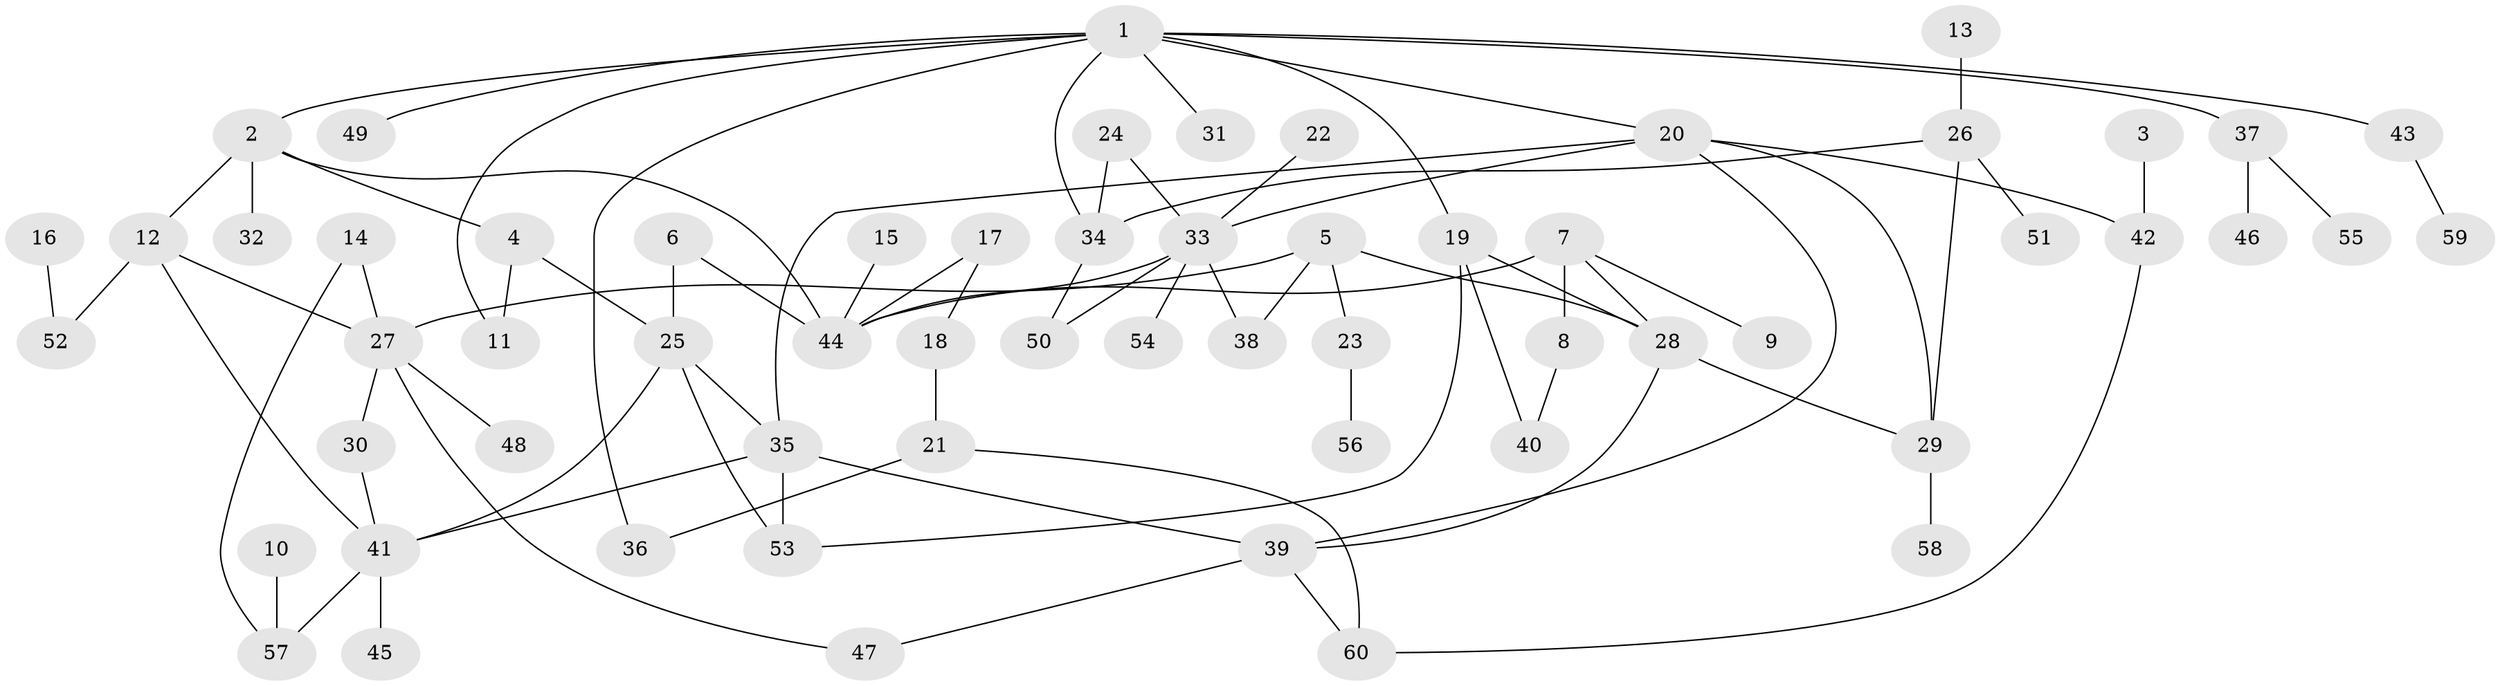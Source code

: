 // original degree distribution, {5: 0.10084033613445378, 6: 0.025210084033613446, 4: 0.05042016806722689, 3: 0.17647058823529413, 2: 0.33613445378151263, 7: 0.008403361344537815, 1: 0.3025210084033613}
// Generated by graph-tools (version 1.1) at 2025/25/03/09/25 03:25:31]
// undirected, 60 vertices, 83 edges
graph export_dot {
graph [start="1"]
  node [color=gray90,style=filled];
  1;
  2;
  3;
  4;
  5;
  6;
  7;
  8;
  9;
  10;
  11;
  12;
  13;
  14;
  15;
  16;
  17;
  18;
  19;
  20;
  21;
  22;
  23;
  24;
  25;
  26;
  27;
  28;
  29;
  30;
  31;
  32;
  33;
  34;
  35;
  36;
  37;
  38;
  39;
  40;
  41;
  42;
  43;
  44;
  45;
  46;
  47;
  48;
  49;
  50;
  51;
  52;
  53;
  54;
  55;
  56;
  57;
  58;
  59;
  60;
  1 -- 2 [weight=1.0];
  1 -- 11 [weight=1.0];
  1 -- 19 [weight=1.0];
  1 -- 20 [weight=1.0];
  1 -- 31 [weight=1.0];
  1 -- 34 [weight=1.0];
  1 -- 36 [weight=1.0];
  1 -- 37 [weight=1.0];
  1 -- 43 [weight=1.0];
  1 -- 49 [weight=1.0];
  2 -- 4 [weight=1.0];
  2 -- 12 [weight=1.0];
  2 -- 32 [weight=1.0];
  2 -- 44 [weight=1.0];
  3 -- 42 [weight=1.0];
  4 -- 11 [weight=1.0];
  4 -- 25 [weight=1.0];
  5 -- 23 [weight=1.0];
  5 -- 27 [weight=1.0];
  5 -- 28 [weight=1.0];
  5 -- 38 [weight=1.0];
  6 -- 25 [weight=1.0];
  6 -- 44 [weight=1.0];
  7 -- 8 [weight=1.0];
  7 -- 9 [weight=1.0];
  7 -- 28 [weight=1.0];
  7 -- 44 [weight=2.0];
  8 -- 40 [weight=1.0];
  10 -- 57 [weight=1.0];
  12 -- 27 [weight=1.0];
  12 -- 41 [weight=1.0];
  12 -- 52 [weight=1.0];
  13 -- 26 [weight=1.0];
  14 -- 27 [weight=1.0];
  14 -- 57 [weight=1.0];
  15 -- 44 [weight=1.0];
  16 -- 52 [weight=1.0];
  17 -- 18 [weight=1.0];
  17 -- 44 [weight=1.0];
  18 -- 21 [weight=1.0];
  19 -- 28 [weight=1.0];
  19 -- 40 [weight=1.0];
  19 -- 53 [weight=1.0];
  20 -- 29 [weight=1.0];
  20 -- 33 [weight=1.0];
  20 -- 35 [weight=1.0];
  20 -- 39 [weight=1.0];
  20 -- 42 [weight=1.0];
  21 -- 36 [weight=1.0];
  21 -- 60 [weight=1.0];
  22 -- 33 [weight=1.0];
  23 -- 56 [weight=1.0];
  24 -- 33 [weight=1.0];
  24 -- 34 [weight=1.0];
  25 -- 35 [weight=1.0];
  25 -- 41 [weight=1.0];
  25 -- 53 [weight=1.0];
  26 -- 29 [weight=1.0];
  26 -- 34 [weight=1.0];
  26 -- 51 [weight=1.0];
  27 -- 30 [weight=1.0];
  27 -- 47 [weight=1.0];
  27 -- 48 [weight=1.0];
  28 -- 29 [weight=1.0];
  28 -- 39 [weight=1.0];
  29 -- 58 [weight=2.0];
  30 -- 41 [weight=1.0];
  33 -- 38 [weight=1.0];
  33 -- 44 [weight=1.0];
  33 -- 50 [weight=1.0];
  33 -- 54 [weight=1.0];
  34 -- 50 [weight=1.0];
  35 -- 39 [weight=1.0];
  35 -- 41 [weight=1.0];
  35 -- 53 [weight=1.0];
  37 -- 46 [weight=1.0];
  37 -- 55 [weight=1.0];
  39 -- 47 [weight=1.0];
  39 -- 60 [weight=1.0];
  41 -- 45 [weight=1.0];
  41 -- 57 [weight=1.0];
  42 -- 60 [weight=1.0];
  43 -- 59 [weight=1.0];
}
